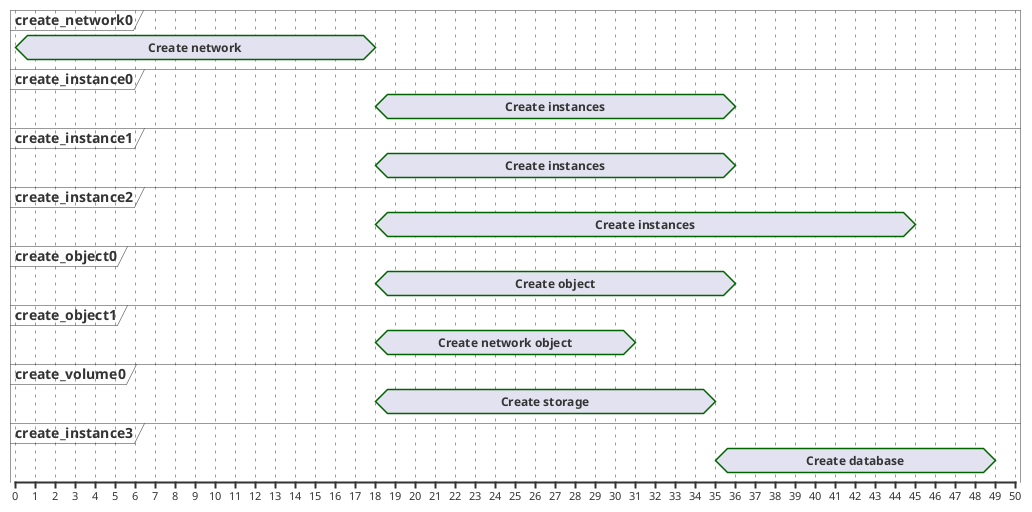 @startuml
scale 1 as 20 pixels
concise create_network0
concise create_instance0
concise create_instance1
concise create_instance2
concise create_object0
concise create_object1
concise create_volume0
concise create_instance3

@create_instance0
18 is "Create instances"
36 is {hidden}

@create_instance1
18 is "Create instances"
36 is {hidden}

@create_instance2
18 is "Create instances"
45 is {hidden}

@create_instance3
35 is "Create database"
49 is {hidden}

@create_network0
0 is "Create network"
18 is {hidden}

@create_object0
18 is "Create object"
36 is {hidden}

@create_object1
18 is "Create network object"
31 is {hidden}

@create_volume0
18 is "Create storage"
35 is {hidden}
@enduml
